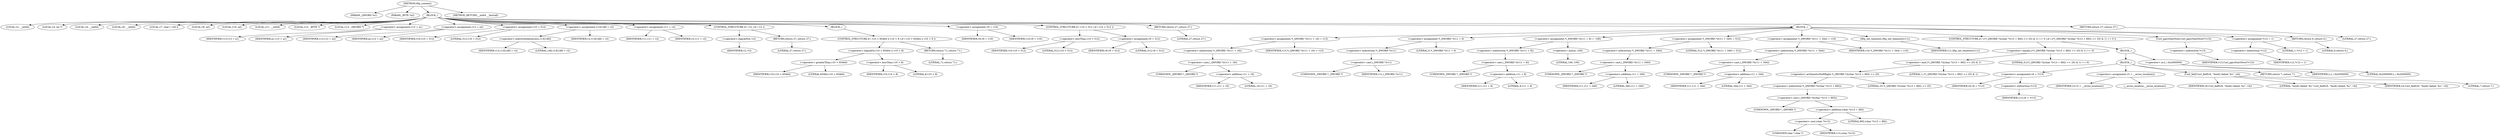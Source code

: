 digraph tftp_connect {  
"1000111" [label = "(METHOD,tftp_connect)" ]
"1000112" [label = "(PARAM,_QWORD *a1)" ]
"1000113" [label = "(PARAM,_BYTE *a2)" ]
"1000114" [label = "(BLOCK,,)" ]
"1000115" [label = "(LOCAL,v2: __int64)" ]
"1000116" [label = "(LOCAL,v3: int *)" ]
"1000117" [label = "(LOCAL,v4: __int64)" ]
"1000118" [label = "(LOCAL,v6: __int64)" ]
"1000119" [label = "(LOCAL,v7: char [ 128 ])" ]
"1000120" [label = "(LOCAL,v9: int)" ]
"1000121" [label = "(LOCAL,v10: int)" ]
"1000122" [label = "(LOCAL,v11: __int64)" ]
"1000123" [label = "(LOCAL,v12: _BYTE *)" ]
"1000124" [label = "(LOCAL,v13: _QWORD *)" ]
"1000125" [label = "(<operator>.assignment,v13 = a1)" ]
"1000126" [label = "(IDENTIFIER,v13,v13 = a1)" ]
"1000127" [label = "(IDENTIFIER,a1,v13 = a1)" ]
"1000128" [label = "(<operator>.assignment,v12 = a2)" ]
"1000129" [label = "(IDENTIFIER,v12,v12 = a2)" ]
"1000130" [label = "(IDENTIFIER,a2,v12 = a2)" ]
"1000131" [label = "(<operator>.assignment,v10 = 512)" ]
"1000132" [label = "(IDENTIFIER,v10,v10 = 512)" ]
"1000133" [label = "(LITERAL,512,v10 = 512)" ]
"1000134" [label = "(<operator>.assignment,v13[148] = v2)" ]
"1000135" [label = "(<operator>.indirectIndexAccess,v13[148])" ]
"1000136" [label = "(IDENTIFIER,v13,v13[148] = v2)" ]
"1000137" [label = "(LITERAL,148,v13[148] = v2)" ]
"1000138" [label = "(IDENTIFIER,v2,v13[148] = v2)" ]
"1000139" [label = "(<operator>.assignment,v11 = v2)" ]
"1000140" [label = "(IDENTIFIER,v11,v11 = v2)" ]
"1000141" [label = "(IDENTIFIER,v2,v11 = v2)" ]
"1000142" [label = "(CONTROL_STRUCTURE,if ( !v2 ),if ( !v2 ))" ]
"1000143" [label = "(<operator>.logicalNot,!v2)" ]
"1000144" [label = "(IDENTIFIER,v2,!v2)" ]
"1000145" [label = "(RETURN,return 27;,return 27;)" ]
"1000146" [label = "(LITERAL,27,return 27;)" ]
"1000147" [label = "(BLOCK,,)" ]
"1000148" [label = "(CONTROL_STRUCTURE,if ( v10 > 65464 || v10 < 8 ),if ( v10 > 65464 || v10 < 8 ))" ]
"1000149" [label = "(<operator>.logicalOr,v10 > 65464 || v10 < 8)" ]
"1000150" [label = "(<operator>.greaterThan,v10 > 65464)" ]
"1000151" [label = "(IDENTIFIER,v10,v10 > 65464)" ]
"1000152" [label = "(LITERAL,65464,v10 > 65464)" ]
"1000153" [label = "(<operator>.lessThan,v10 < 8)" ]
"1000154" [label = "(IDENTIFIER,v10,v10 < 8)" ]
"1000155" [label = "(LITERAL,8,v10 < 8)" ]
"1000156" [label = "(RETURN,return 71;,return 71;)" ]
"1000157" [label = "(LITERAL,71,return 71;)" ]
"1000158" [label = "(<operator>.assignment,v9 = v10)" ]
"1000159" [label = "(IDENTIFIER,v9,v9 = v10)" ]
"1000160" [label = "(IDENTIFIER,v10,v9 = v10)" ]
"1000161" [label = "(CONTROL_STRUCTURE,if ( v10 < 512 ),if ( v10 < 512 ))" ]
"1000162" [label = "(<operator>.lessThan,v10 < 512)" ]
"1000163" [label = "(IDENTIFIER,v10,v10 < 512)" ]
"1000164" [label = "(LITERAL,512,v10 < 512)" ]
"1000165" [label = "(<operator>.assignment,v9 = 512)" ]
"1000166" [label = "(IDENTIFIER,v9,v9 = 512)" ]
"1000167" [label = "(LITERAL,512,v9 = 512)" ]
"1000168" [label = "(RETURN,return 27;,return 27;)" ]
"1000169" [label = "(LITERAL,27,return 27;)" ]
"1000170" [label = "(BLOCK,,)" ]
"1000171" [label = "(<operator>.assignment,*(_QWORD *)(v11 + 16) = v13)" ]
"1000172" [label = "(<operator>.indirection,*(_QWORD *)(v11 + 16))" ]
"1000173" [label = "(<operator>.cast,(_QWORD *)(v11 + 16))" ]
"1000174" [label = "(UNKNOWN,_QWORD *,_QWORD *)" ]
"1000175" [label = "(<operator>.addition,v11 + 16)" ]
"1000176" [label = "(IDENTIFIER,v11,v11 + 16)" ]
"1000177" [label = "(LITERAL,16,v11 + 16)" ]
"1000178" [label = "(IDENTIFIER,v13,*(_QWORD *)(v11 + 16) = v13)" ]
"1000179" [label = "(<operator>.assignment,*(_DWORD *)v11 = 0)" ]
"1000180" [label = "(<operator>.indirection,*(_DWORD *)v11)" ]
"1000181" [label = "(<operator>.cast,(_DWORD *)v11)" ]
"1000182" [label = "(UNKNOWN,_DWORD *,_DWORD *)" ]
"1000183" [label = "(IDENTIFIER,v11,(_DWORD *)v11)" ]
"1000184" [label = "(LITERAL,0,*(_DWORD *)v11 = 0)" ]
"1000185" [label = "(<operator>.assignment,*(_DWORD *)(v11 + 8) = -100)" ]
"1000186" [label = "(<operator>.indirection,*(_DWORD *)(v11 + 8))" ]
"1000187" [label = "(<operator>.cast,(_DWORD *)(v11 + 8))" ]
"1000188" [label = "(UNKNOWN,_DWORD *,_DWORD *)" ]
"1000189" [label = "(<operator>.addition,v11 + 8)" ]
"1000190" [label = "(IDENTIFIER,v11,v11 + 8)" ]
"1000191" [label = "(LITERAL,8,v11 + 8)" ]
"1000192" [label = "(<operator>.minus,-100)" ]
"1000193" [label = "(LITERAL,100,-100)" ]
"1000194" [label = "(<operator>.assignment,*(_DWORD *)(v11 + 340) = 512)" ]
"1000195" [label = "(<operator>.indirection,*(_DWORD *)(v11 + 340))" ]
"1000196" [label = "(<operator>.cast,(_DWORD *)(v11 + 340))" ]
"1000197" [label = "(UNKNOWN,_DWORD *,_DWORD *)" ]
"1000198" [label = "(<operator>.addition,v11 + 340)" ]
"1000199" [label = "(IDENTIFIER,v11,v11 + 340)" ]
"1000200" [label = "(LITERAL,340,v11 + 340)" ]
"1000201" [label = "(LITERAL,512,*(_DWORD *)(v11 + 340) = 512)" ]
"1000202" [label = "(<operator>.assignment,*(_DWORD *)(v11 + 344) = v10)" ]
"1000203" [label = "(<operator>.indirection,*(_DWORD *)(v11 + 344))" ]
"1000204" [label = "(<operator>.cast,(_DWORD *)(v11 + 344))" ]
"1000205" [label = "(UNKNOWN,_DWORD *,_DWORD *)" ]
"1000206" [label = "(<operator>.addition,v11 + 344)" ]
"1000207" [label = "(IDENTIFIER,v11,v11 + 344)" ]
"1000208" [label = "(LITERAL,344,v11 + 344)" ]
"1000209" [label = "(IDENTIFIER,v10,*(_DWORD *)(v11 + 344) = v10)" ]
"1000210" [label = "(tftp_set_timeouts,tftp_set_timeouts(v11))" ]
"1000211" [label = "(IDENTIFIER,v11,tftp_set_timeouts(v11))" ]
"1000212" [label = "(CONTROL_STRUCTURE,if ( ((*(_QWORD *)((char *)v13 + 892) >> 25) & 1) == 0 ),if ( ((*(_QWORD *)((char *)v13 + 892) >> 25) & 1) == 0 ))" ]
"1000213" [label = "(<operator>.equals,((*(_QWORD *)((char *)v13 + 892) >> 25) & 1) == 0)" ]
"1000214" [label = "(<operator>.and,(*(_QWORD *)((char *)v13 + 892) >> 25) & 1)" ]
"1000215" [label = "(<operator>.arithmeticShiftRight,*(_QWORD *)((char *)v13 + 892) >> 25)" ]
"1000216" [label = "(<operator>.indirection,*(_QWORD *)((char *)v13 + 892))" ]
"1000217" [label = "(<operator>.cast,(_QWORD *)((char *)v13 + 892))" ]
"1000218" [label = "(UNKNOWN,_QWORD *,_QWORD *)" ]
"1000219" [label = "(<operator>.addition,(char *)v13 + 892)" ]
"1000220" [label = "(<operator>.cast,(char *)v13)" ]
"1000221" [label = "(UNKNOWN,char *,char *)" ]
"1000222" [label = "(IDENTIFIER,v13,(char *)v13)" ]
"1000223" [label = "(LITERAL,892,(char *)v13 + 892)" ]
"1000224" [label = "(LITERAL,25,*(_QWORD *)((char *)v13 + 892) >> 25)" ]
"1000225" [label = "(LITERAL,1,(*(_QWORD *)((char *)v13 + 892) >> 25) & 1)" ]
"1000226" [label = "(LITERAL,0,((*(_QWORD *)((char *)v13 + 892) >> 25) & 1) == 0)" ]
"1000227" [label = "(BLOCK,,)" ]
"1000228" [label = "(BLOCK,,)" ]
"1000229" [label = "(<operator>.assignment,v6 = *v13)" ]
"1000230" [label = "(IDENTIFIER,v6,v6 = *v13)" ]
"1000231" [label = "(<operator>.indirection,*v13)" ]
"1000232" [label = "(IDENTIFIER,v13,v6 = *v13)" ]
"1000233" [label = "(<operator>.assignment,v3 = __errno_location())" ]
"1000234" [label = "(IDENTIFIER,v3,v3 = __errno_location())" ]
"1000235" [label = "(__errno_location,__errno_location())" ]
"1000236" [label = "(Curl_failf,Curl_failf(v6, \"bind() failed; %s\", v4))" ]
"1000237" [label = "(IDENTIFIER,v6,Curl_failf(v6, \"bind() failed; %s\", v4))" ]
"1000238" [label = "(LITERAL,\"bind() failed; %s\",Curl_failf(v6, \"bind() failed; %s\", v4))" ]
"1000239" [label = "(IDENTIFIER,v4,Curl_failf(v6, \"bind() failed; %s\", v4))" ]
"1000240" [label = "(RETURN,return 7;,return 7;)" ]
"1000241" [label = "(LITERAL,7,return 7;)" ]
"1000242" [label = "(<operator>.or,L | 0x2000000)" ]
"1000243" [label = "(IDENTIFIER,L,L | 0x2000000)" ]
"1000244" [label = "(LITERAL,0x2000000,L | 0x2000000)" ]
"1000245" [label = "(Curl_pgrsStartNow,Curl_pgrsStartNow(*v13))" ]
"1000246" [label = "(<operator>.indirection,*v13)" ]
"1000247" [label = "(IDENTIFIER,v13,Curl_pgrsStartNow(*v13))" ]
"1000248" [label = "(<operator>.assignment,*v12 = 1)" ]
"1000249" [label = "(<operator>.indirection,*v12)" ]
"1000250" [label = "(IDENTIFIER,v12,*v12 = 1)" ]
"1000251" [label = "(LITERAL,1,*v12 = 1)" ]
"1000252" [label = "(RETURN,return 0;,return 0;)" ]
"1000253" [label = "(LITERAL,0,return 0;)" ]
"1000254" [label = "(RETURN,return 27;,return 27;)" ]
"1000255" [label = "(LITERAL,27,return 27;)" ]
"1000256" [label = "(METHOD_RETURN,__int64 __fastcall)" ]
  "1000111" -> "1000112" 
  "1000111" -> "1000113" 
  "1000111" -> "1000114" 
  "1000111" -> "1000256" 
  "1000114" -> "1000115" 
  "1000114" -> "1000116" 
  "1000114" -> "1000117" 
  "1000114" -> "1000118" 
  "1000114" -> "1000119" 
  "1000114" -> "1000120" 
  "1000114" -> "1000121" 
  "1000114" -> "1000122" 
  "1000114" -> "1000123" 
  "1000114" -> "1000124" 
  "1000114" -> "1000125" 
  "1000114" -> "1000128" 
  "1000114" -> "1000131" 
  "1000114" -> "1000134" 
  "1000114" -> "1000139" 
  "1000114" -> "1000142" 
  "1000114" -> "1000147" 
  "1000114" -> "1000158" 
  "1000114" -> "1000161" 
  "1000114" -> "1000168" 
  "1000114" -> "1000170" 
  "1000114" -> "1000254" 
  "1000125" -> "1000126" 
  "1000125" -> "1000127" 
  "1000128" -> "1000129" 
  "1000128" -> "1000130" 
  "1000131" -> "1000132" 
  "1000131" -> "1000133" 
  "1000134" -> "1000135" 
  "1000134" -> "1000138" 
  "1000135" -> "1000136" 
  "1000135" -> "1000137" 
  "1000139" -> "1000140" 
  "1000139" -> "1000141" 
  "1000142" -> "1000143" 
  "1000142" -> "1000145" 
  "1000143" -> "1000144" 
  "1000145" -> "1000146" 
  "1000147" -> "1000148" 
  "1000148" -> "1000149" 
  "1000148" -> "1000156" 
  "1000149" -> "1000150" 
  "1000149" -> "1000153" 
  "1000150" -> "1000151" 
  "1000150" -> "1000152" 
  "1000153" -> "1000154" 
  "1000153" -> "1000155" 
  "1000156" -> "1000157" 
  "1000158" -> "1000159" 
  "1000158" -> "1000160" 
  "1000161" -> "1000162" 
  "1000161" -> "1000165" 
  "1000162" -> "1000163" 
  "1000162" -> "1000164" 
  "1000165" -> "1000166" 
  "1000165" -> "1000167" 
  "1000168" -> "1000169" 
  "1000170" -> "1000171" 
  "1000170" -> "1000179" 
  "1000170" -> "1000185" 
  "1000170" -> "1000194" 
  "1000170" -> "1000202" 
  "1000170" -> "1000210" 
  "1000170" -> "1000212" 
  "1000170" -> "1000245" 
  "1000170" -> "1000248" 
  "1000170" -> "1000252" 
  "1000171" -> "1000172" 
  "1000171" -> "1000178" 
  "1000172" -> "1000173" 
  "1000173" -> "1000174" 
  "1000173" -> "1000175" 
  "1000175" -> "1000176" 
  "1000175" -> "1000177" 
  "1000179" -> "1000180" 
  "1000179" -> "1000184" 
  "1000180" -> "1000181" 
  "1000181" -> "1000182" 
  "1000181" -> "1000183" 
  "1000185" -> "1000186" 
  "1000185" -> "1000192" 
  "1000186" -> "1000187" 
  "1000187" -> "1000188" 
  "1000187" -> "1000189" 
  "1000189" -> "1000190" 
  "1000189" -> "1000191" 
  "1000192" -> "1000193" 
  "1000194" -> "1000195" 
  "1000194" -> "1000201" 
  "1000195" -> "1000196" 
  "1000196" -> "1000197" 
  "1000196" -> "1000198" 
  "1000198" -> "1000199" 
  "1000198" -> "1000200" 
  "1000202" -> "1000203" 
  "1000202" -> "1000209" 
  "1000203" -> "1000204" 
  "1000204" -> "1000205" 
  "1000204" -> "1000206" 
  "1000206" -> "1000207" 
  "1000206" -> "1000208" 
  "1000210" -> "1000211" 
  "1000212" -> "1000213" 
  "1000212" -> "1000227" 
  "1000213" -> "1000214" 
  "1000213" -> "1000226" 
  "1000214" -> "1000215" 
  "1000214" -> "1000225" 
  "1000215" -> "1000216" 
  "1000215" -> "1000224" 
  "1000216" -> "1000217" 
  "1000217" -> "1000218" 
  "1000217" -> "1000219" 
  "1000219" -> "1000220" 
  "1000219" -> "1000223" 
  "1000220" -> "1000221" 
  "1000220" -> "1000222" 
  "1000227" -> "1000228" 
  "1000227" -> "1000242" 
  "1000228" -> "1000229" 
  "1000228" -> "1000233" 
  "1000228" -> "1000236" 
  "1000228" -> "1000240" 
  "1000229" -> "1000230" 
  "1000229" -> "1000231" 
  "1000231" -> "1000232" 
  "1000233" -> "1000234" 
  "1000233" -> "1000235" 
  "1000236" -> "1000237" 
  "1000236" -> "1000238" 
  "1000236" -> "1000239" 
  "1000240" -> "1000241" 
  "1000242" -> "1000243" 
  "1000242" -> "1000244" 
  "1000245" -> "1000246" 
  "1000246" -> "1000247" 
  "1000248" -> "1000249" 
  "1000248" -> "1000251" 
  "1000249" -> "1000250" 
  "1000252" -> "1000253" 
  "1000254" -> "1000255" 
}
